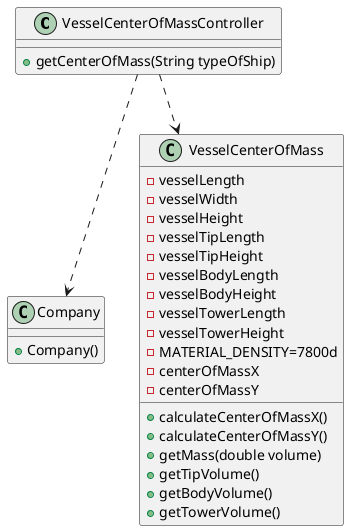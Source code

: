 @startuml
VesselCenterOfMassController ..>Company
VesselCenterOfMassController ..>VesselCenterOfMass


VesselCenterOfMassController : +getCenterOfMass(String typeOfShip)


Company : +Company()
VesselCenterOfMass : -vesselLength
VesselCenterOfMass : -vesselWidth
VesselCenterOfMass : -vesselHeight
VesselCenterOfMass : -vesselTipLength
VesselCenterOfMass : -vesselTipHeight
VesselCenterOfMass : -vesselBodyLength
VesselCenterOfMass : -vesselBodyHeight
VesselCenterOfMass : -vesselTowerLength
VesselCenterOfMass : -vesselTowerHeight
VesselCenterOfMass : -MATERIAL_DENSITY=7800d
VesselCenterOfMass : -centerOfMassX
VesselCenterOfMass : -centerOfMassY
VesselCenterOfMass : +calculateCenterOfMassX()
VesselCenterOfMass : +calculateCenterOfMassY()
VesselCenterOfMass : +getMass(double volume)
VesselCenterOfMass : +getTipVolume()
VesselCenterOfMass : +getBodyVolume()
VesselCenterOfMass : +getTowerVolume()
@enduml